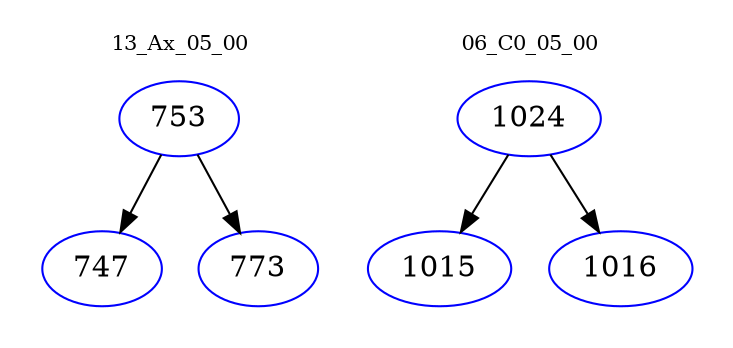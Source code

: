 digraph{
subgraph cluster_0 {
color = white
label = "13_Ax_05_00";
fontsize=10;
T0_753 [label="753", color="blue"]
T0_753 -> T0_747 [color="black"]
T0_747 [label="747", color="blue"]
T0_753 -> T0_773 [color="black"]
T0_773 [label="773", color="blue"]
}
subgraph cluster_1 {
color = white
label = "06_C0_05_00";
fontsize=10;
T1_1024 [label="1024", color="blue"]
T1_1024 -> T1_1015 [color="black"]
T1_1015 [label="1015", color="blue"]
T1_1024 -> T1_1016 [color="black"]
T1_1016 [label="1016", color="blue"]
}
}
